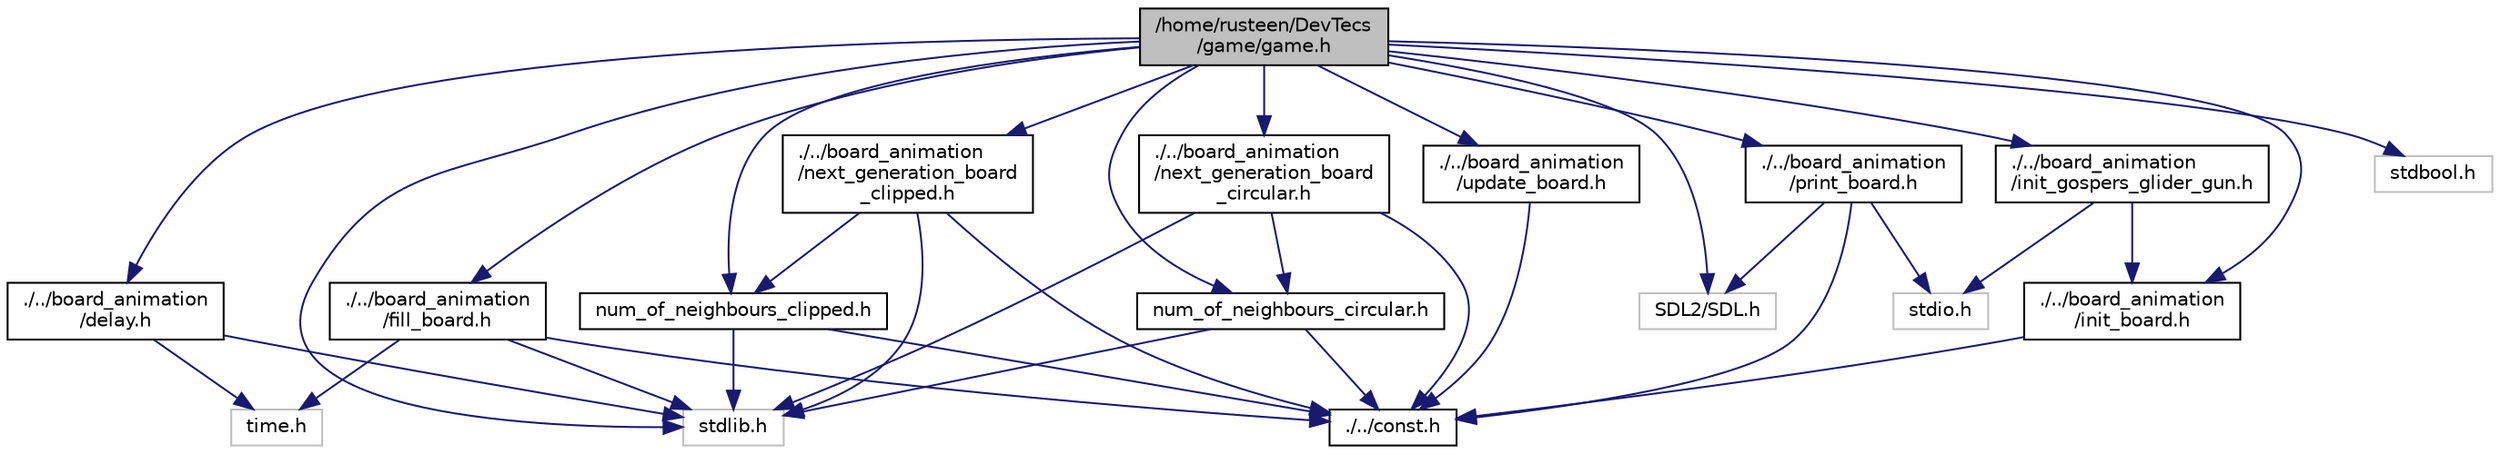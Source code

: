 digraph "/home/rusteen/DevTecs/game/game.h"
{
 // LATEX_PDF_SIZE
  edge [fontname="Helvetica",fontsize="10",labelfontname="Helvetica",labelfontsize="10"];
  node [fontname="Helvetica",fontsize="10",shape=record];
  Node1 [label="/home/rusteen/DevTecs\l/game/game.h",height=0.2,width=0.4,color="black", fillcolor="grey75", style="filled", fontcolor="black",tooltip=" "];
  Node1 -> Node2 [color="midnightblue",fontsize="10",style="solid"];
  Node2 [label="stdlib.h",height=0.2,width=0.4,color="grey75", fillcolor="white", style="filled",tooltip=" "];
  Node1 -> Node3 [color="midnightblue",fontsize="10",style="solid"];
  Node3 [label="stdbool.h",height=0.2,width=0.4,color="grey75", fillcolor="white", style="filled",tooltip=" "];
  Node1 -> Node4 [color="midnightblue",fontsize="10",style="solid"];
  Node4 [label="SDL2/SDL.h",height=0.2,width=0.4,color="grey75", fillcolor="white", style="filled",tooltip=" "];
  Node1 -> Node5 [color="midnightblue",fontsize="10",style="solid"];
  Node5 [label="./../board_animation\l/delay.h",height=0.2,width=0.4,color="black", fillcolor="white", style="filled",URL="$delay_8h.html",tooltip=" "];
  Node5 -> Node2 [color="midnightblue",fontsize="10",style="solid"];
  Node5 -> Node6 [color="midnightblue",fontsize="10",style="solid"];
  Node6 [label="time.h",height=0.2,width=0.4,color="grey75", fillcolor="white", style="filled",tooltip=" "];
  Node1 -> Node7 [color="midnightblue",fontsize="10",style="solid"];
  Node7 [label="./../board_animation\l/fill_board.h",height=0.2,width=0.4,color="black", fillcolor="white", style="filled",URL="$fill__board_8h.html",tooltip=" "];
  Node7 -> Node2 [color="midnightblue",fontsize="10",style="solid"];
  Node7 -> Node6 [color="midnightblue",fontsize="10",style="solid"];
  Node7 -> Node8 [color="midnightblue",fontsize="10",style="solid"];
  Node8 [label="./../const.h",height=0.2,width=0.4,color="black", fillcolor="white", style="filled",URL="$const_8h.html",tooltip=" "];
  Node1 -> Node9 [color="midnightblue",fontsize="10",style="solid"];
  Node9 [label="./../board_animation\l/init_board.h",height=0.2,width=0.4,color="black", fillcolor="white", style="filled",URL="$init__board_8h.html",tooltip=" "];
  Node9 -> Node8 [color="midnightblue",fontsize="10",style="solid"];
  Node1 -> Node10 [color="midnightblue",fontsize="10",style="solid"];
  Node10 [label="./../board_animation\l/init_gospers_glider_gun.h",height=0.2,width=0.4,color="black", fillcolor="white", style="filled",URL="$init__gospers__glider__gun_8h.html",tooltip=" "];
  Node10 -> Node11 [color="midnightblue",fontsize="10",style="solid"];
  Node11 [label="stdio.h",height=0.2,width=0.4,color="grey75", fillcolor="white", style="filled",tooltip=" "];
  Node10 -> Node9 [color="midnightblue",fontsize="10",style="solid"];
  Node1 -> Node12 [color="midnightblue",fontsize="10",style="solid"];
  Node12 [label="./../board_animation\l/next_generation_board\l_clipped.h",height=0.2,width=0.4,color="black", fillcolor="white", style="filled",URL="$next__generation__board__clipped_8h.html",tooltip=" "];
  Node12 -> Node2 [color="midnightblue",fontsize="10",style="solid"];
  Node12 -> Node13 [color="midnightblue",fontsize="10",style="solid"];
  Node13 [label="num_of_neighbours_clipped.h",height=0.2,width=0.4,color="black", fillcolor="white", style="filled",URL="$num__of__neighbours__clipped_8h.html",tooltip=" "];
  Node13 -> Node2 [color="midnightblue",fontsize="10",style="solid"];
  Node13 -> Node8 [color="midnightblue",fontsize="10",style="solid"];
  Node12 -> Node8 [color="midnightblue",fontsize="10",style="solid"];
  Node1 -> Node13 [color="midnightblue",fontsize="10",style="solid"];
  Node1 -> Node14 [color="midnightblue",fontsize="10",style="solid"];
  Node14 [label="./../board_animation\l/next_generation_board\l_circular.h",height=0.2,width=0.4,color="black", fillcolor="white", style="filled",URL="$next__generation__board__circular_8h.html",tooltip=" "];
  Node14 -> Node2 [color="midnightblue",fontsize="10",style="solid"];
  Node14 -> Node15 [color="midnightblue",fontsize="10",style="solid"];
  Node15 [label="num_of_neighbours_circular.h",height=0.2,width=0.4,color="black", fillcolor="white", style="filled",URL="$num__of__neighbours__circular_8h.html",tooltip=" "];
  Node15 -> Node2 [color="midnightblue",fontsize="10",style="solid"];
  Node15 -> Node8 [color="midnightblue",fontsize="10",style="solid"];
  Node14 -> Node8 [color="midnightblue",fontsize="10",style="solid"];
  Node1 -> Node15 [color="midnightblue",fontsize="10",style="solid"];
  Node1 -> Node16 [color="midnightblue",fontsize="10",style="solid"];
  Node16 [label="./../board_animation\l/print_board.h",height=0.2,width=0.4,color="black", fillcolor="white", style="filled",URL="$print__board_8h.html",tooltip=" "];
  Node16 -> Node11 [color="midnightblue",fontsize="10",style="solid"];
  Node16 -> Node4 [color="midnightblue",fontsize="10",style="solid"];
  Node16 -> Node8 [color="midnightblue",fontsize="10",style="solid"];
  Node1 -> Node17 [color="midnightblue",fontsize="10",style="solid"];
  Node17 [label="./../board_animation\l/update_board.h",height=0.2,width=0.4,color="black", fillcolor="white", style="filled",URL="$update__board_8h.html",tooltip=" "];
  Node17 -> Node8 [color="midnightblue",fontsize="10",style="solid"];
}
